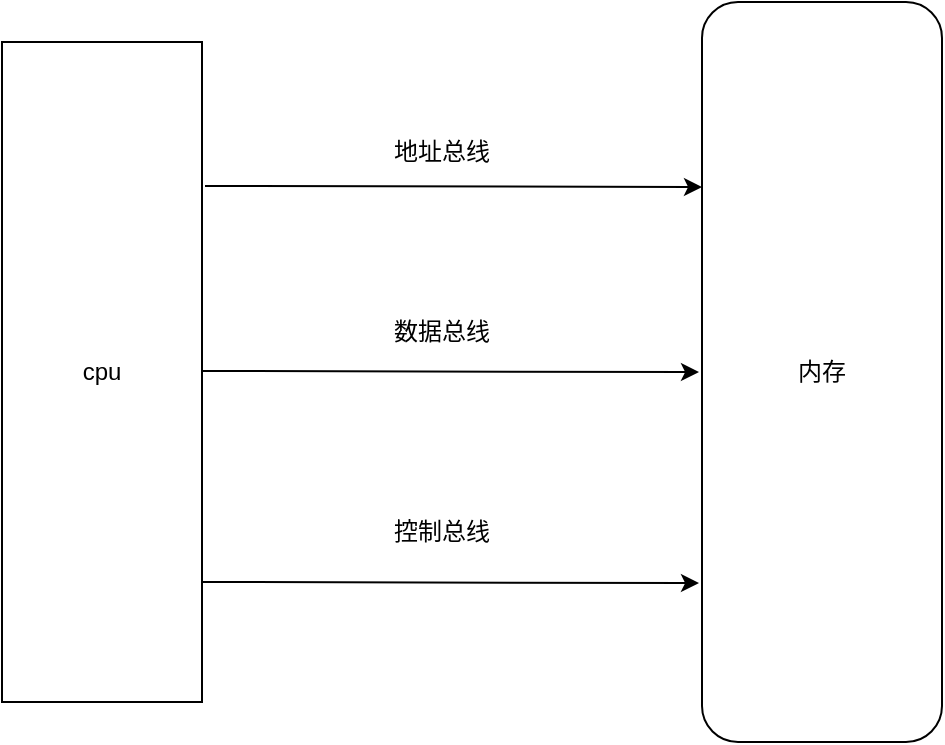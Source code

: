 <mxfile version="20.0.4" type="github">
  <diagram id="L5dyPDdDkWt6HkY1_jV8" name="Page-1">
    <mxGraphModel dx="942" dy="492" grid="1" gridSize="10" guides="1" tooltips="1" connect="1" arrows="1" fold="1" page="1" pageScale="1" pageWidth="827" pageHeight="1169" math="0" shadow="0">
      <root>
        <mxCell id="0" />
        <mxCell id="1" parent="0" />
        <mxCell id="S7i1rTCKDz2u9l8eflAd-1" value="cpu" style="rounded=0;whiteSpace=wrap;html=1;" parent="1" vertex="1">
          <mxGeometry x="90" y="40" width="100" height="330" as="geometry" />
        </mxCell>
        <mxCell id="S7i1rTCKDz2u9l8eflAd-3" value="内存&lt;br&gt;" style="rounded=1;whiteSpace=wrap;html=1;" parent="1" vertex="1">
          <mxGeometry x="440" y="20" width="120" height="370" as="geometry" />
        </mxCell>
        <mxCell id="S7i1rTCKDz2u9l8eflAd-4" value="" style="endArrow=classic;html=1;rounded=0;exitX=1.015;exitY=0.218;exitDx=0;exitDy=0;entryX=0;entryY=0.25;entryDx=0;entryDy=0;exitPerimeter=0;" parent="1" source="S7i1rTCKDz2u9l8eflAd-1" target="S7i1rTCKDz2u9l8eflAd-3" edge="1">
          <mxGeometry width="50" height="50" relative="1" as="geometry">
            <mxPoint x="390" y="270" as="sourcePoint" />
            <mxPoint x="440" y="220" as="targetPoint" />
          </mxGeometry>
        </mxCell>
        <mxCell id="S7i1rTCKDz2u9l8eflAd-5" value="" style="endArrow=classic;html=1;rounded=0;exitX=1.015;exitY=0.218;exitDx=0;exitDy=0;entryX=0;entryY=0.25;entryDx=0;entryDy=0;exitPerimeter=0;" parent="1" edge="1">
          <mxGeometry width="50" height="50" relative="1" as="geometry">
            <mxPoint x="190" y="204.5" as="sourcePoint" />
            <mxPoint x="438.5" y="205.06" as="targetPoint" />
          </mxGeometry>
        </mxCell>
        <mxCell id="S7i1rTCKDz2u9l8eflAd-6" value="" style="endArrow=classic;html=1;rounded=0;exitX=1.015;exitY=0.218;exitDx=0;exitDy=0;entryX=0;entryY=0.25;entryDx=0;entryDy=0;exitPerimeter=0;" parent="1" edge="1">
          <mxGeometry width="50" height="50" relative="1" as="geometry">
            <mxPoint x="190" y="310" as="sourcePoint" />
            <mxPoint x="438.5" y="310.56" as="targetPoint" />
          </mxGeometry>
        </mxCell>
        <mxCell id="S7i1rTCKDz2u9l8eflAd-7" value="地址总线" style="text;html=1;strokeColor=none;fillColor=none;align=center;verticalAlign=middle;whiteSpace=wrap;rounded=0;" parent="1" vertex="1">
          <mxGeometry x="280" y="80" width="60" height="30" as="geometry" />
        </mxCell>
        <mxCell id="S7i1rTCKDz2u9l8eflAd-9" value="数据总线" style="text;html=1;strokeColor=none;fillColor=none;align=center;verticalAlign=middle;whiteSpace=wrap;rounded=0;" parent="1" vertex="1">
          <mxGeometry x="280" y="170" width="60" height="30" as="geometry" />
        </mxCell>
        <mxCell id="S7i1rTCKDz2u9l8eflAd-10" value="控制总线" style="text;html=1;strokeColor=none;fillColor=none;align=center;verticalAlign=middle;whiteSpace=wrap;rounded=0;" parent="1" vertex="1">
          <mxGeometry x="280" y="270" width="60" height="30" as="geometry" />
        </mxCell>
      </root>
    </mxGraphModel>
  </diagram>
</mxfile>
